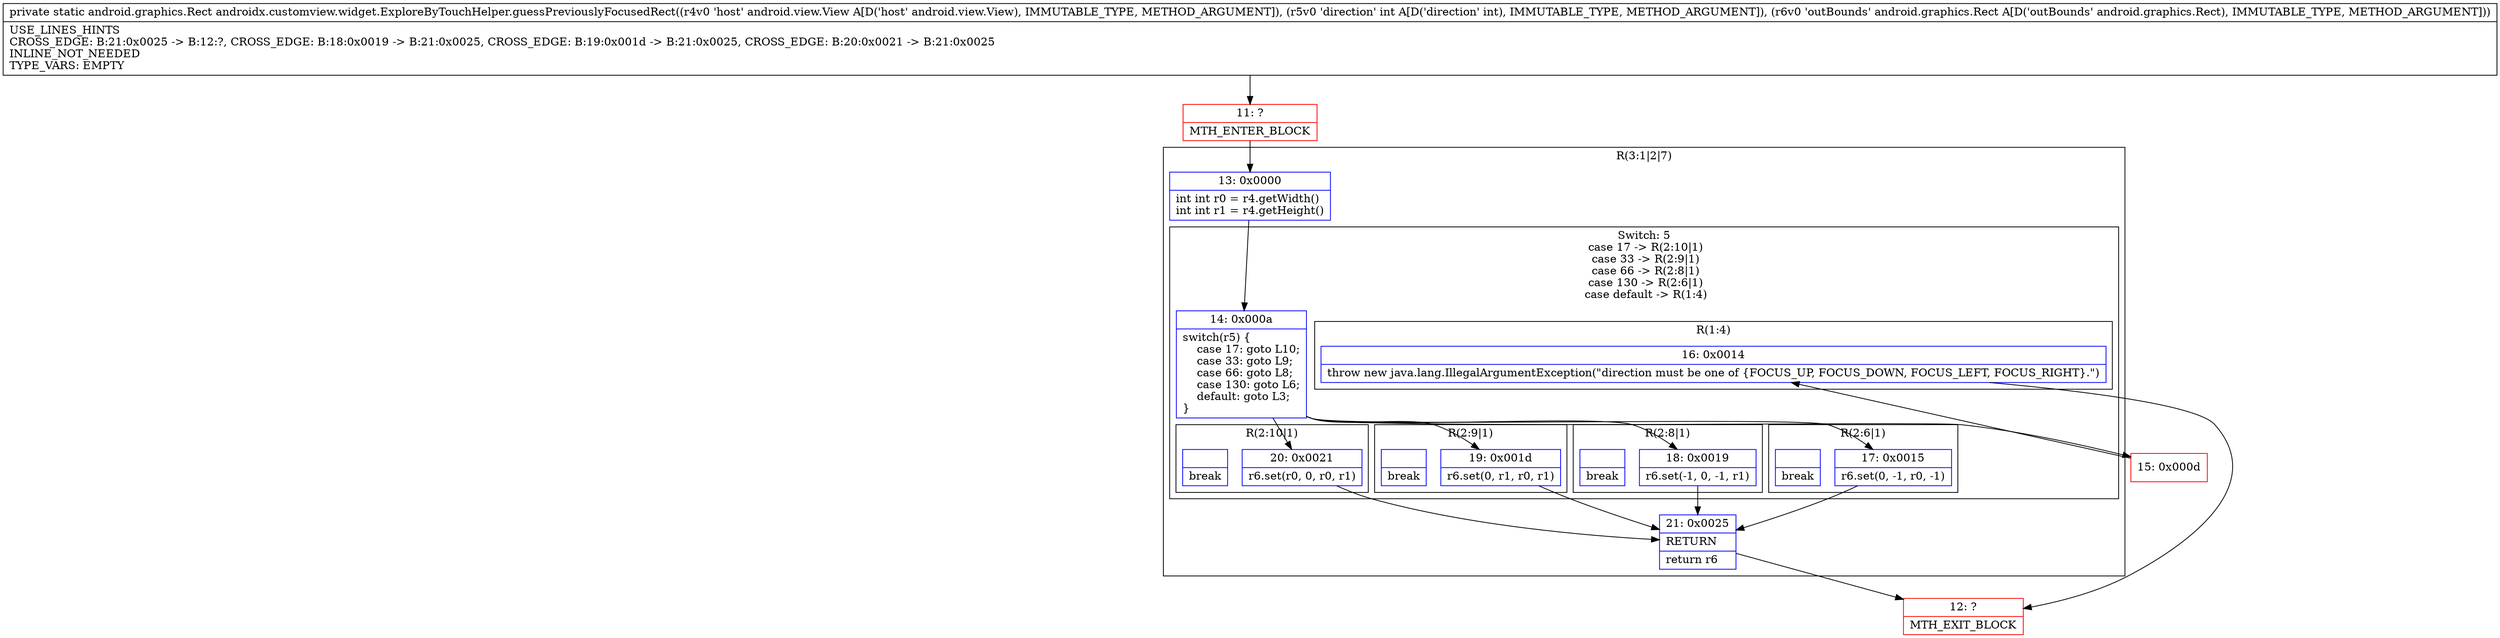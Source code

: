 digraph "CFG forandroidx.customview.widget.ExploreByTouchHelper.guessPreviouslyFocusedRect(Landroid\/view\/View;ILandroid\/graphics\/Rect;)Landroid\/graphics\/Rect;" {
subgraph cluster_Region_462408745 {
label = "R(3:1|2|7)";
node [shape=record,color=blue];
Node_13 [shape=record,label="{13\:\ 0x0000|int int r0 = r4.getWidth()\lint int r1 = r4.getHeight()\l}"];
subgraph cluster_SwitchRegion_342120825 {
label = "Switch: 5
 case 17 -> R(2:10|1)
 case 33 -> R(2:9|1)
 case 66 -> R(2:8|1)
 case 130 -> R(2:6|1)
 case default -> R(1:4)";
node [shape=record,color=blue];
Node_14 [shape=record,label="{14\:\ 0x000a|switch(r5) \{\l    case 17: goto L10;\l    case 33: goto L9;\l    case 66: goto L8;\l    case 130: goto L6;\l    default: goto L3;\l\}\l}"];
subgraph cluster_Region_950754603 {
label = "R(2:10|1)";
node [shape=record,color=blue];
Node_20 [shape=record,label="{20\:\ 0x0021|r6.set(r0, 0, r0, r1)\l}"];
Node_InsnContainer_543114364 [shape=record,label="{|break\l}"];
}
subgraph cluster_Region_1223775489 {
label = "R(2:9|1)";
node [shape=record,color=blue];
Node_19 [shape=record,label="{19\:\ 0x001d|r6.set(0, r1, r0, r1)\l}"];
Node_InsnContainer_1645489973 [shape=record,label="{|break\l}"];
}
subgraph cluster_Region_256887233 {
label = "R(2:8|1)";
node [shape=record,color=blue];
Node_18 [shape=record,label="{18\:\ 0x0019|r6.set(\-1, 0, \-1, r1)\l}"];
Node_InsnContainer_387878402 [shape=record,label="{|break\l}"];
}
subgraph cluster_Region_1791278644 {
label = "R(2:6|1)";
node [shape=record,color=blue];
Node_17 [shape=record,label="{17\:\ 0x0015|r6.set(0, \-1, r0, \-1)\l}"];
Node_InsnContainer_554148361 [shape=record,label="{|break\l}"];
}
subgraph cluster_Region_2074181361 {
label = "R(1:4)";
node [shape=record,color=blue];
Node_16 [shape=record,label="{16\:\ 0x0014|throw new java.lang.IllegalArgumentException(\"direction must be one of \{FOCUS_UP, FOCUS_DOWN, FOCUS_LEFT, FOCUS_RIGHT\}.\")\l}"];
}
}
Node_21 [shape=record,label="{21\:\ 0x0025|RETURN\l|return r6\l}"];
}
Node_11 [shape=record,color=red,label="{11\:\ ?|MTH_ENTER_BLOCK\l}"];
Node_15 [shape=record,color=red,label="{15\:\ 0x000d}"];
Node_12 [shape=record,color=red,label="{12\:\ ?|MTH_EXIT_BLOCK\l}"];
MethodNode[shape=record,label="{private static android.graphics.Rect androidx.customview.widget.ExploreByTouchHelper.guessPreviouslyFocusedRect((r4v0 'host' android.view.View A[D('host' android.view.View), IMMUTABLE_TYPE, METHOD_ARGUMENT]), (r5v0 'direction' int A[D('direction' int), IMMUTABLE_TYPE, METHOD_ARGUMENT]), (r6v0 'outBounds' android.graphics.Rect A[D('outBounds' android.graphics.Rect), IMMUTABLE_TYPE, METHOD_ARGUMENT]))  | USE_LINES_HINTS\lCROSS_EDGE: B:21:0x0025 \-\> B:12:?, CROSS_EDGE: B:18:0x0019 \-\> B:21:0x0025, CROSS_EDGE: B:19:0x001d \-\> B:21:0x0025, CROSS_EDGE: B:20:0x0021 \-\> B:21:0x0025\lINLINE_NOT_NEEDED\lTYPE_VARS: EMPTY\l}"];
MethodNode -> Node_11;Node_13 -> Node_14;
Node_14 -> Node_15;
Node_14 -> Node_17;
Node_14 -> Node_18;
Node_14 -> Node_19;
Node_14 -> Node_20;
Node_20 -> Node_21;
Node_19 -> Node_21;
Node_18 -> Node_21;
Node_17 -> Node_21;
Node_16 -> Node_12;
Node_21 -> Node_12;
Node_11 -> Node_13;
Node_15 -> Node_16;
}

